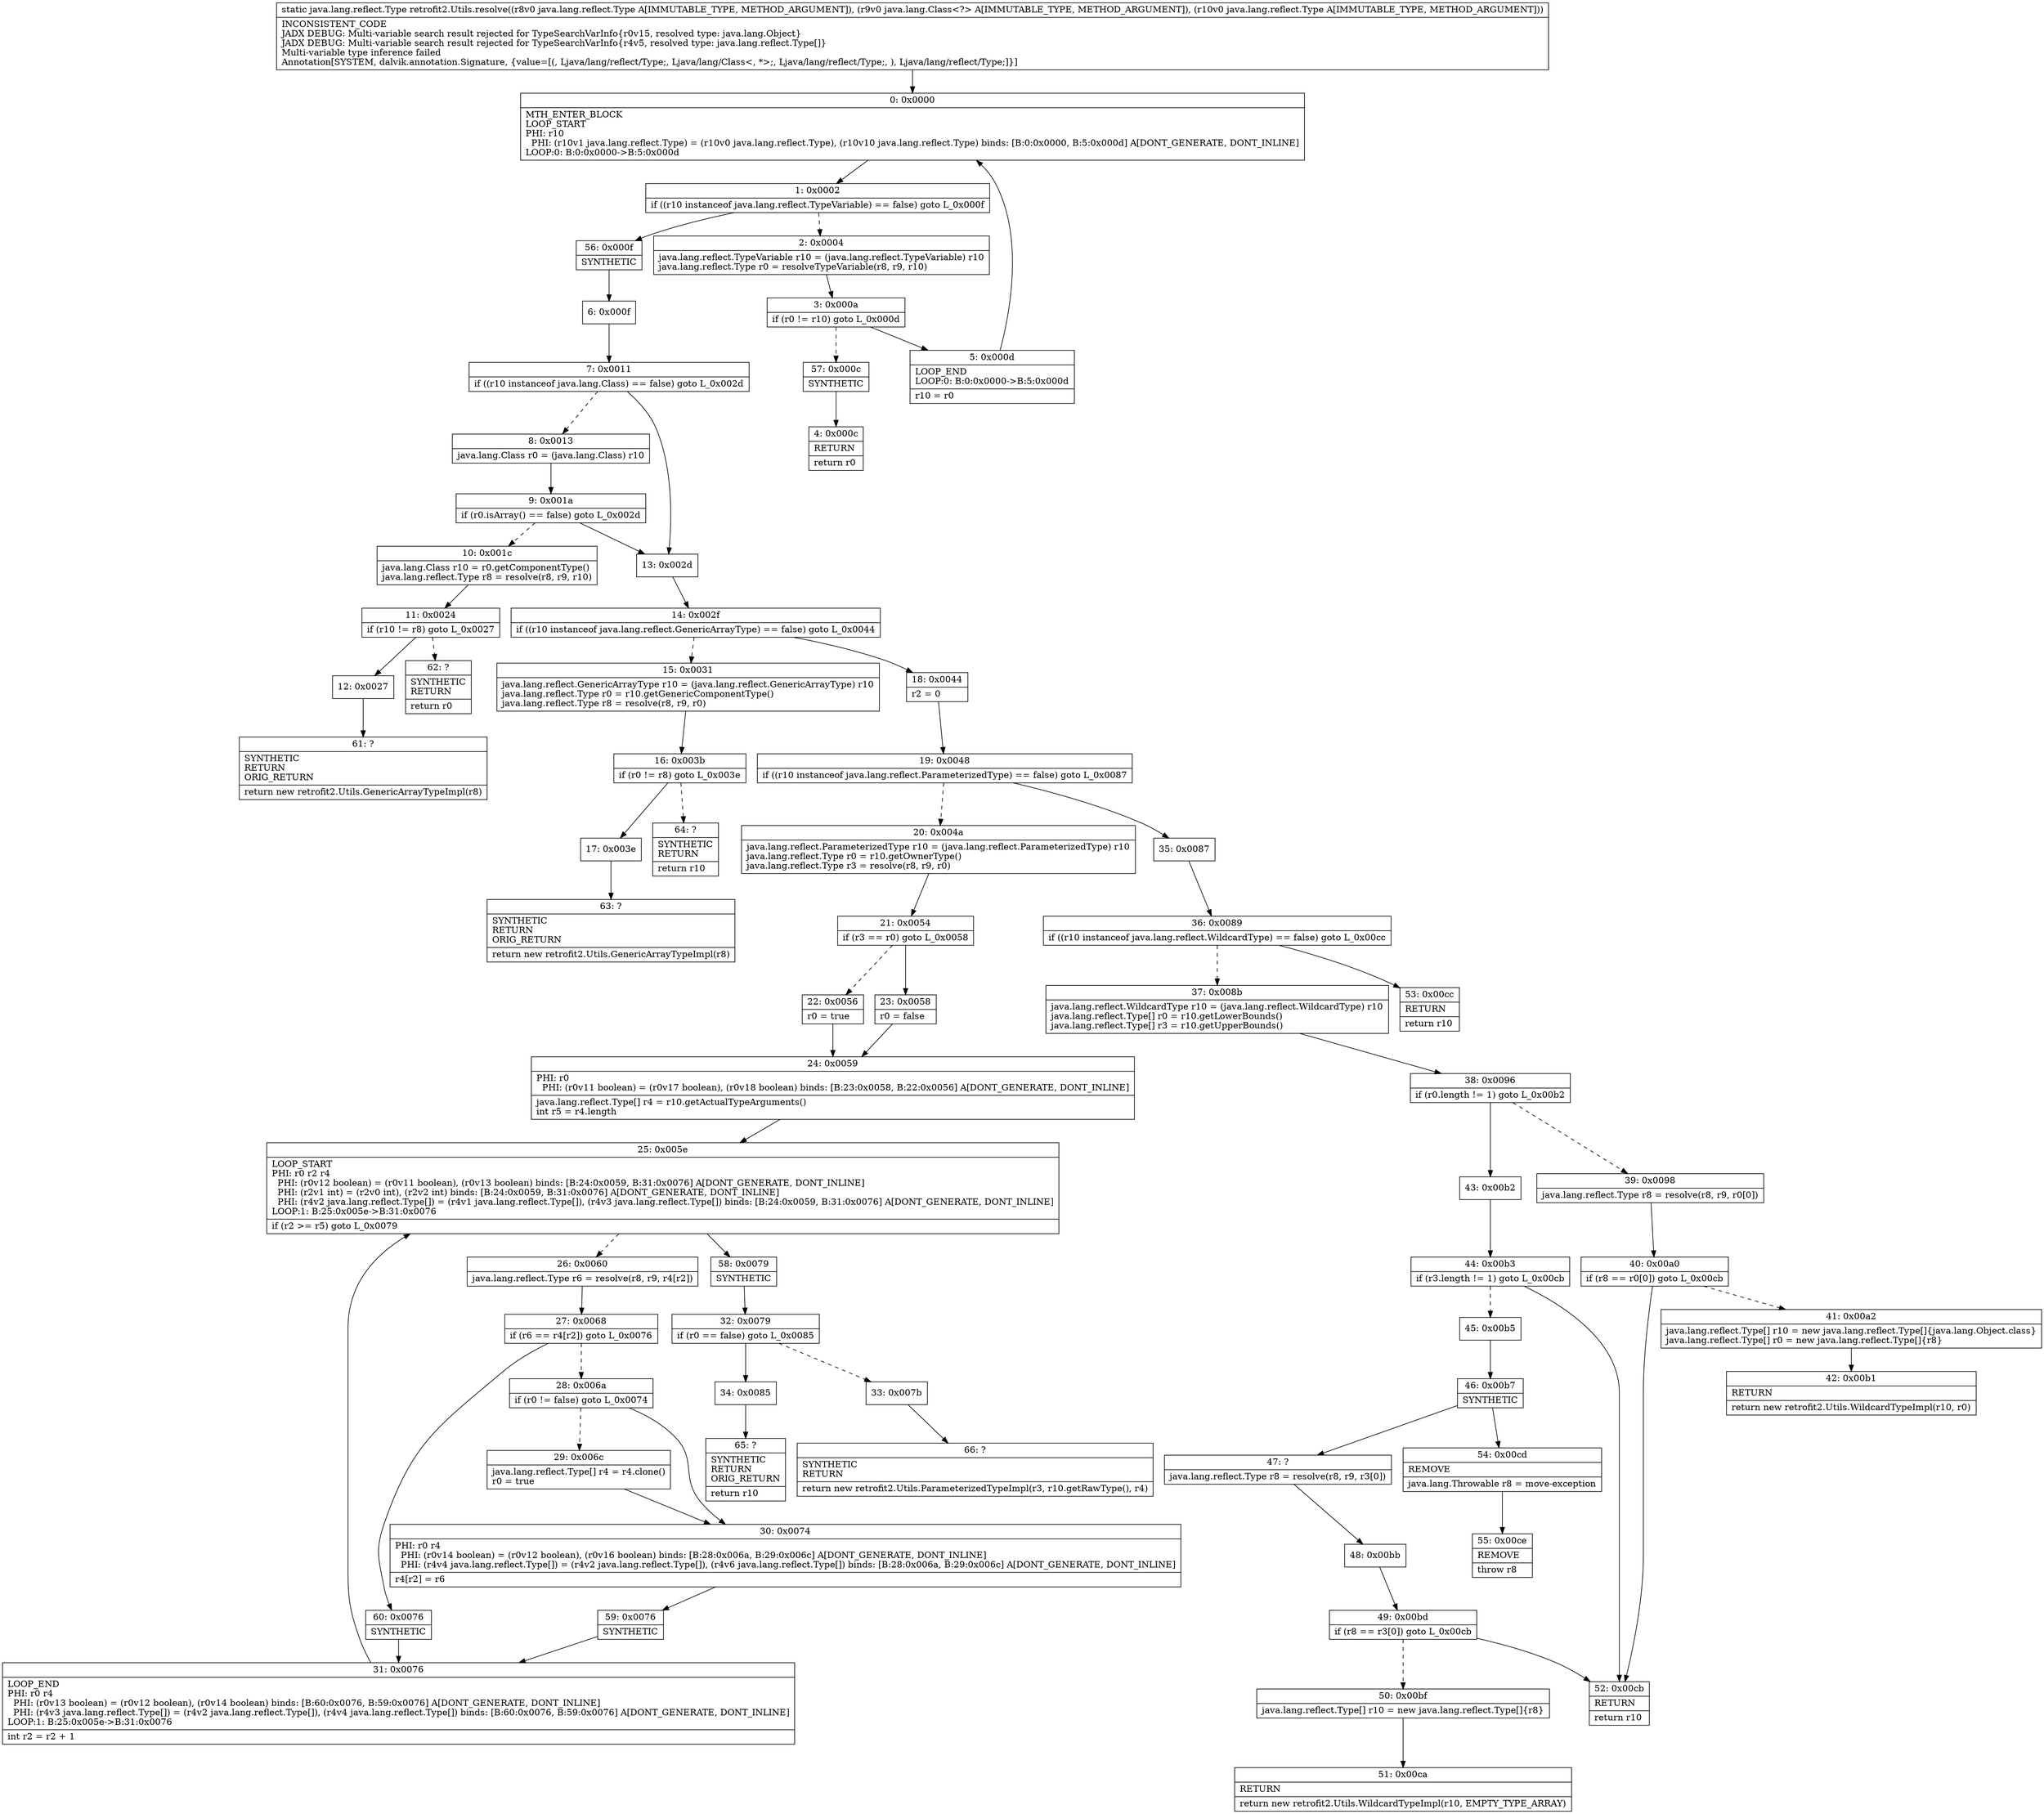digraph "CFG forretrofit2.Utils.resolve(Ljava\/lang\/reflect\/Type;Ljava\/lang\/Class;Ljava\/lang\/reflect\/Type;)Ljava\/lang\/reflect\/Type;" {
Node_0 [shape=record,label="{0\:\ 0x0000|MTH_ENTER_BLOCK\lLOOP_START\lPHI: r10 \l  PHI: (r10v1 java.lang.reflect.Type) = (r10v0 java.lang.reflect.Type), (r10v10 java.lang.reflect.Type) binds: [B:0:0x0000, B:5:0x000d] A[DONT_GENERATE, DONT_INLINE]\lLOOP:0: B:0:0x0000\-\>B:5:0x000d\l}"];
Node_1 [shape=record,label="{1\:\ 0x0002|if ((r10 instanceof java.lang.reflect.TypeVariable) == false) goto L_0x000f\l}"];
Node_2 [shape=record,label="{2\:\ 0x0004|java.lang.reflect.TypeVariable r10 = (java.lang.reflect.TypeVariable) r10\ljava.lang.reflect.Type r0 = resolveTypeVariable(r8, r9, r10)\l}"];
Node_3 [shape=record,label="{3\:\ 0x000a|if (r0 != r10) goto L_0x000d\l}"];
Node_4 [shape=record,label="{4\:\ 0x000c|RETURN\l|return r0\l}"];
Node_5 [shape=record,label="{5\:\ 0x000d|LOOP_END\lLOOP:0: B:0:0x0000\-\>B:5:0x000d\l|r10 = r0\l}"];
Node_6 [shape=record,label="{6\:\ 0x000f}"];
Node_7 [shape=record,label="{7\:\ 0x0011|if ((r10 instanceof java.lang.Class) == false) goto L_0x002d\l}"];
Node_8 [shape=record,label="{8\:\ 0x0013|java.lang.Class r0 = (java.lang.Class) r10\l}"];
Node_9 [shape=record,label="{9\:\ 0x001a|if (r0.isArray() == false) goto L_0x002d\l}"];
Node_10 [shape=record,label="{10\:\ 0x001c|java.lang.Class r10 = r0.getComponentType()\ljava.lang.reflect.Type r8 = resolve(r8, r9, r10)\l}"];
Node_11 [shape=record,label="{11\:\ 0x0024|if (r10 != r8) goto L_0x0027\l}"];
Node_12 [shape=record,label="{12\:\ 0x0027}"];
Node_13 [shape=record,label="{13\:\ 0x002d}"];
Node_14 [shape=record,label="{14\:\ 0x002f|if ((r10 instanceof java.lang.reflect.GenericArrayType) == false) goto L_0x0044\l}"];
Node_15 [shape=record,label="{15\:\ 0x0031|java.lang.reflect.GenericArrayType r10 = (java.lang.reflect.GenericArrayType) r10\ljava.lang.reflect.Type r0 = r10.getGenericComponentType()\ljava.lang.reflect.Type r8 = resolve(r8, r9, r0)\l}"];
Node_16 [shape=record,label="{16\:\ 0x003b|if (r0 != r8) goto L_0x003e\l}"];
Node_17 [shape=record,label="{17\:\ 0x003e}"];
Node_18 [shape=record,label="{18\:\ 0x0044|r2 = 0\l}"];
Node_19 [shape=record,label="{19\:\ 0x0048|if ((r10 instanceof java.lang.reflect.ParameterizedType) == false) goto L_0x0087\l}"];
Node_20 [shape=record,label="{20\:\ 0x004a|java.lang.reflect.ParameterizedType r10 = (java.lang.reflect.ParameterizedType) r10\ljava.lang.reflect.Type r0 = r10.getOwnerType()\ljava.lang.reflect.Type r3 = resolve(r8, r9, r0)\l}"];
Node_21 [shape=record,label="{21\:\ 0x0054|if (r3 == r0) goto L_0x0058\l}"];
Node_22 [shape=record,label="{22\:\ 0x0056|r0 = true\l}"];
Node_23 [shape=record,label="{23\:\ 0x0058|r0 = false\l}"];
Node_24 [shape=record,label="{24\:\ 0x0059|PHI: r0 \l  PHI: (r0v11 boolean) = (r0v17 boolean), (r0v18 boolean) binds: [B:23:0x0058, B:22:0x0056] A[DONT_GENERATE, DONT_INLINE]\l|java.lang.reflect.Type[] r4 = r10.getActualTypeArguments()\lint r5 = r4.length\l}"];
Node_25 [shape=record,label="{25\:\ 0x005e|LOOP_START\lPHI: r0 r2 r4 \l  PHI: (r0v12 boolean) = (r0v11 boolean), (r0v13 boolean) binds: [B:24:0x0059, B:31:0x0076] A[DONT_GENERATE, DONT_INLINE]\l  PHI: (r2v1 int) = (r2v0 int), (r2v2 int) binds: [B:24:0x0059, B:31:0x0076] A[DONT_GENERATE, DONT_INLINE]\l  PHI: (r4v2 java.lang.reflect.Type[]) = (r4v1 java.lang.reflect.Type[]), (r4v3 java.lang.reflect.Type[]) binds: [B:24:0x0059, B:31:0x0076] A[DONT_GENERATE, DONT_INLINE]\lLOOP:1: B:25:0x005e\-\>B:31:0x0076\l|if (r2 \>= r5) goto L_0x0079\l}"];
Node_26 [shape=record,label="{26\:\ 0x0060|java.lang.reflect.Type r6 = resolve(r8, r9, r4[r2])\l}"];
Node_27 [shape=record,label="{27\:\ 0x0068|if (r6 == r4[r2]) goto L_0x0076\l}"];
Node_28 [shape=record,label="{28\:\ 0x006a|if (r0 != false) goto L_0x0074\l}"];
Node_29 [shape=record,label="{29\:\ 0x006c|java.lang.reflect.Type[] r4 = r4.clone()\lr0 = true\l}"];
Node_30 [shape=record,label="{30\:\ 0x0074|PHI: r0 r4 \l  PHI: (r0v14 boolean) = (r0v12 boolean), (r0v16 boolean) binds: [B:28:0x006a, B:29:0x006c] A[DONT_GENERATE, DONT_INLINE]\l  PHI: (r4v4 java.lang.reflect.Type[]) = (r4v2 java.lang.reflect.Type[]), (r4v6 java.lang.reflect.Type[]) binds: [B:28:0x006a, B:29:0x006c] A[DONT_GENERATE, DONT_INLINE]\l|r4[r2] = r6\l}"];
Node_31 [shape=record,label="{31\:\ 0x0076|LOOP_END\lPHI: r0 r4 \l  PHI: (r0v13 boolean) = (r0v12 boolean), (r0v14 boolean) binds: [B:60:0x0076, B:59:0x0076] A[DONT_GENERATE, DONT_INLINE]\l  PHI: (r4v3 java.lang.reflect.Type[]) = (r4v2 java.lang.reflect.Type[]), (r4v4 java.lang.reflect.Type[]) binds: [B:60:0x0076, B:59:0x0076] A[DONT_GENERATE, DONT_INLINE]\lLOOP:1: B:25:0x005e\-\>B:31:0x0076\l|int r2 = r2 + 1\l}"];
Node_32 [shape=record,label="{32\:\ 0x0079|if (r0 == false) goto L_0x0085\l}"];
Node_33 [shape=record,label="{33\:\ 0x007b}"];
Node_34 [shape=record,label="{34\:\ 0x0085}"];
Node_35 [shape=record,label="{35\:\ 0x0087}"];
Node_36 [shape=record,label="{36\:\ 0x0089|if ((r10 instanceof java.lang.reflect.WildcardType) == false) goto L_0x00cc\l}"];
Node_37 [shape=record,label="{37\:\ 0x008b|java.lang.reflect.WildcardType r10 = (java.lang.reflect.WildcardType) r10\ljava.lang.reflect.Type[] r0 = r10.getLowerBounds()\ljava.lang.reflect.Type[] r3 = r10.getUpperBounds()\l}"];
Node_38 [shape=record,label="{38\:\ 0x0096|if (r0.length != 1) goto L_0x00b2\l}"];
Node_39 [shape=record,label="{39\:\ 0x0098|java.lang.reflect.Type r8 = resolve(r8, r9, r0[0])\l}"];
Node_40 [shape=record,label="{40\:\ 0x00a0|if (r8 == r0[0]) goto L_0x00cb\l}"];
Node_41 [shape=record,label="{41\:\ 0x00a2|java.lang.reflect.Type[] r10 = new java.lang.reflect.Type[]\{java.lang.Object.class\}\ljava.lang.reflect.Type[] r0 = new java.lang.reflect.Type[]\{r8\}\l}"];
Node_42 [shape=record,label="{42\:\ 0x00b1|RETURN\l|return new retrofit2.Utils.WildcardTypeImpl(r10, r0)\l}"];
Node_43 [shape=record,label="{43\:\ 0x00b2}"];
Node_44 [shape=record,label="{44\:\ 0x00b3|if (r3.length != 1) goto L_0x00cb\l}"];
Node_45 [shape=record,label="{45\:\ 0x00b5}"];
Node_46 [shape=record,label="{46\:\ 0x00b7|SYNTHETIC\l}"];
Node_47 [shape=record,label="{47\:\ ?|java.lang.reflect.Type r8 = resolve(r8, r9, r3[0])\l}"];
Node_48 [shape=record,label="{48\:\ 0x00bb}"];
Node_49 [shape=record,label="{49\:\ 0x00bd|if (r8 == r3[0]) goto L_0x00cb\l}"];
Node_50 [shape=record,label="{50\:\ 0x00bf|java.lang.reflect.Type[] r10 = new java.lang.reflect.Type[]\{r8\}\l}"];
Node_51 [shape=record,label="{51\:\ 0x00ca|RETURN\l|return new retrofit2.Utils.WildcardTypeImpl(r10, EMPTY_TYPE_ARRAY)\l}"];
Node_52 [shape=record,label="{52\:\ 0x00cb|RETURN\l|return r10\l}"];
Node_53 [shape=record,label="{53\:\ 0x00cc|RETURN\l|return r10\l}"];
Node_54 [shape=record,label="{54\:\ 0x00cd|REMOVE\l|java.lang.Throwable r8 = move\-exception\l}"];
Node_55 [shape=record,label="{55\:\ 0x00ce|REMOVE\l|throw r8\l}"];
Node_56 [shape=record,label="{56\:\ 0x000f|SYNTHETIC\l}"];
Node_57 [shape=record,label="{57\:\ 0x000c|SYNTHETIC\l}"];
Node_58 [shape=record,label="{58\:\ 0x0079|SYNTHETIC\l}"];
Node_59 [shape=record,label="{59\:\ 0x0076|SYNTHETIC\l}"];
Node_60 [shape=record,label="{60\:\ 0x0076|SYNTHETIC\l}"];
Node_61 [shape=record,label="{61\:\ ?|SYNTHETIC\lRETURN\lORIG_RETURN\l|return new retrofit2.Utils.GenericArrayTypeImpl(r8)\l}"];
Node_62 [shape=record,label="{62\:\ ?|SYNTHETIC\lRETURN\l|return r0\l}"];
Node_63 [shape=record,label="{63\:\ ?|SYNTHETIC\lRETURN\lORIG_RETURN\l|return new retrofit2.Utils.GenericArrayTypeImpl(r8)\l}"];
Node_64 [shape=record,label="{64\:\ ?|SYNTHETIC\lRETURN\l|return r10\l}"];
Node_65 [shape=record,label="{65\:\ ?|SYNTHETIC\lRETURN\lORIG_RETURN\l|return r10\l}"];
Node_66 [shape=record,label="{66\:\ ?|SYNTHETIC\lRETURN\l|return new retrofit2.Utils.ParameterizedTypeImpl(r3, r10.getRawType(), r4)\l}"];
MethodNode[shape=record,label="{static java.lang.reflect.Type retrofit2.Utils.resolve((r8v0 java.lang.reflect.Type A[IMMUTABLE_TYPE, METHOD_ARGUMENT]), (r9v0 java.lang.Class\<?\> A[IMMUTABLE_TYPE, METHOD_ARGUMENT]), (r10v0 java.lang.reflect.Type A[IMMUTABLE_TYPE, METHOD_ARGUMENT]))  | INCONSISTENT_CODE\lJADX DEBUG: Multi\-variable search result rejected for TypeSearchVarInfo\{r0v15, resolved type: java.lang.Object\}\lJADX DEBUG: Multi\-variable search result rejected for TypeSearchVarInfo\{r4v5, resolved type: java.lang.reflect.Type[]\}\lMulti\-variable type inference failed\lAnnotation[SYSTEM, dalvik.annotation.Signature, \{value=[(, Ljava\/lang\/reflect\/Type;, Ljava\/lang\/Class\<, *\>;, Ljava\/lang\/reflect\/Type;, ), Ljava\/lang\/reflect\/Type;]\}]\l}"];
MethodNode -> Node_0;
Node_0 -> Node_1;
Node_1 -> Node_2[style=dashed];
Node_1 -> Node_56;
Node_2 -> Node_3;
Node_3 -> Node_5;
Node_3 -> Node_57[style=dashed];
Node_5 -> Node_0;
Node_6 -> Node_7;
Node_7 -> Node_8[style=dashed];
Node_7 -> Node_13;
Node_8 -> Node_9;
Node_9 -> Node_10[style=dashed];
Node_9 -> Node_13;
Node_10 -> Node_11;
Node_11 -> Node_12;
Node_11 -> Node_62[style=dashed];
Node_12 -> Node_61;
Node_13 -> Node_14;
Node_14 -> Node_15[style=dashed];
Node_14 -> Node_18;
Node_15 -> Node_16;
Node_16 -> Node_17;
Node_16 -> Node_64[style=dashed];
Node_17 -> Node_63;
Node_18 -> Node_19;
Node_19 -> Node_20[style=dashed];
Node_19 -> Node_35;
Node_20 -> Node_21;
Node_21 -> Node_22[style=dashed];
Node_21 -> Node_23;
Node_22 -> Node_24;
Node_23 -> Node_24;
Node_24 -> Node_25;
Node_25 -> Node_26[style=dashed];
Node_25 -> Node_58;
Node_26 -> Node_27;
Node_27 -> Node_28[style=dashed];
Node_27 -> Node_60;
Node_28 -> Node_29[style=dashed];
Node_28 -> Node_30;
Node_29 -> Node_30;
Node_30 -> Node_59;
Node_31 -> Node_25;
Node_32 -> Node_33[style=dashed];
Node_32 -> Node_34;
Node_33 -> Node_66;
Node_34 -> Node_65;
Node_35 -> Node_36;
Node_36 -> Node_37[style=dashed];
Node_36 -> Node_53;
Node_37 -> Node_38;
Node_38 -> Node_39[style=dashed];
Node_38 -> Node_43;
Node_39 -> Node_40;
Node_40 -> Node_41[style=dashed];
Node_40 -> Node_52;
Node_41 -> Node_42;
Node_43 -> Node_44;
Node_44 -> Node_45[style=dashed];
Node_44 -> Node_52;
Node_45 -> Node_46;
Node_46 -> Node_47;
Node_46 -> Node_54;
Node_47 -> Node_48;
Node_48 -> Node_49;
Node_49 -> Node_50[style=dashed];
Node_49 -> Node_52;
Node_50 -> Node_51;
Node_54 -> Node_55;
Node_56 -> Node_6;
Node_57 -> Node_4;
Node_58 -> Node_32;
Node_59 -> Node_31;
Node_60 -> Node_31;
}

